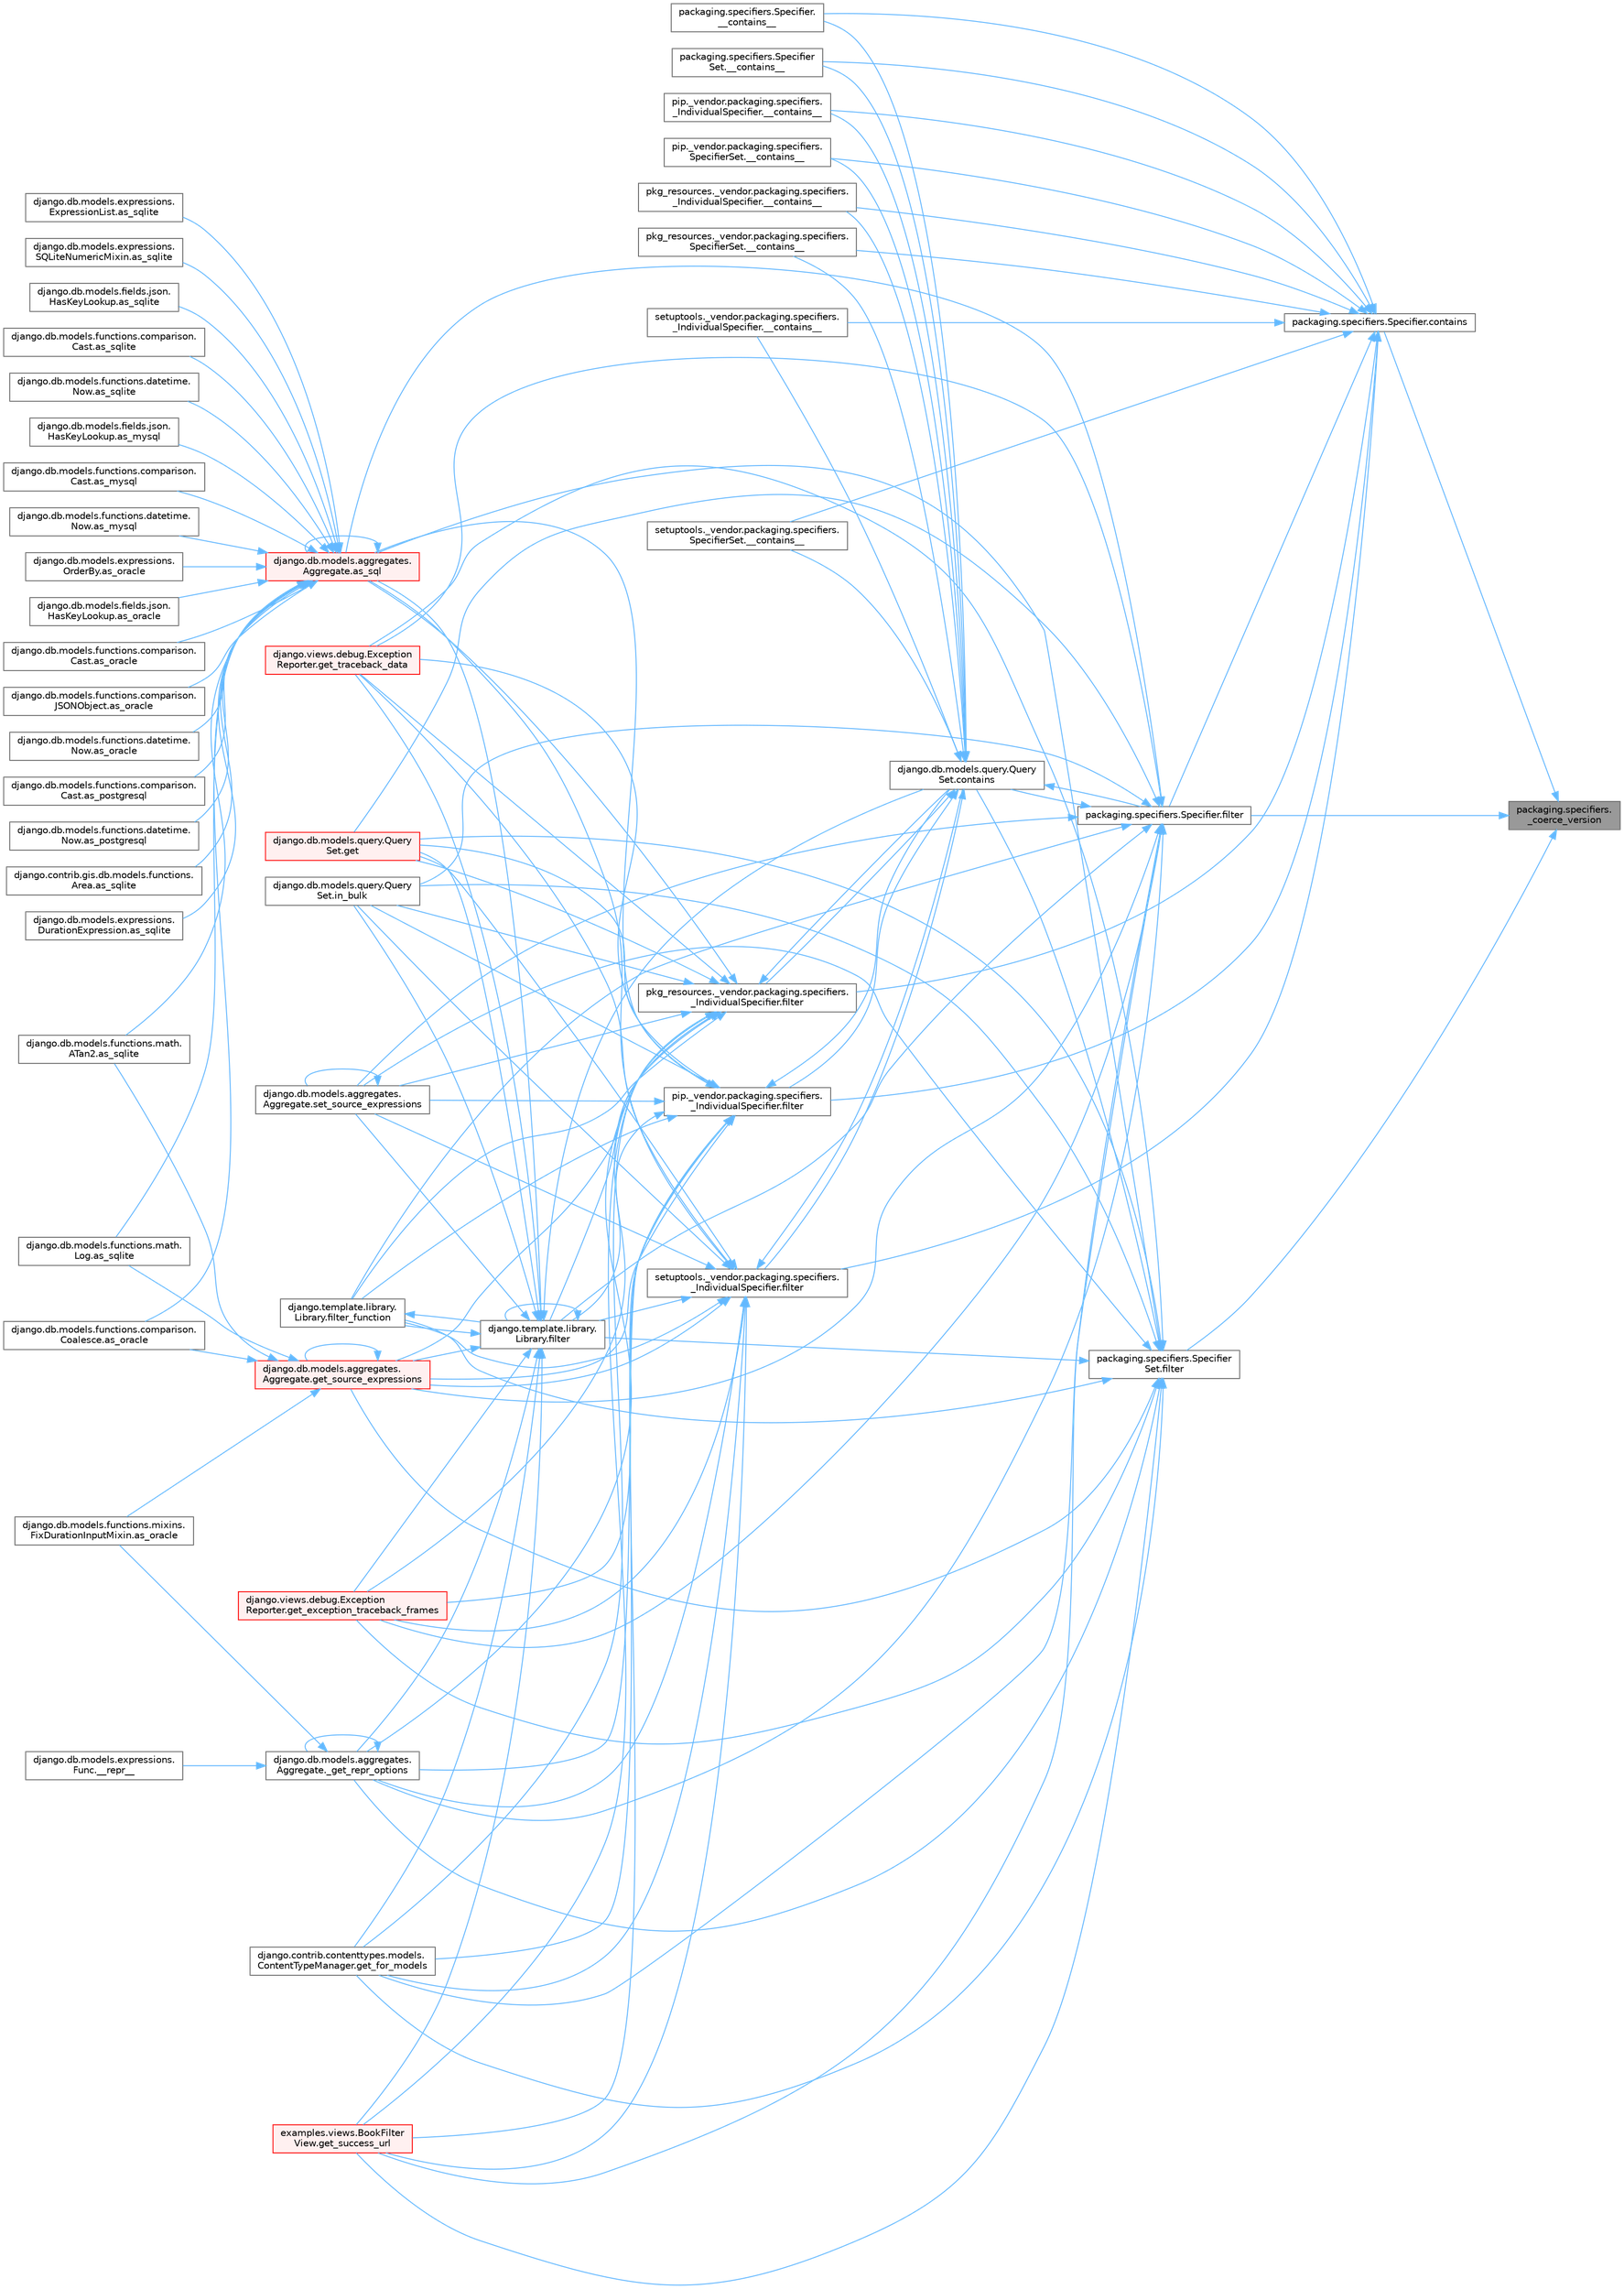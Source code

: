 digraph "packaging.specifiers._coerce_version"
{
 // LATEX_PDF_SIZE
  bgcolor="transparent";
  edge [fontname=Helvetica,fontsize=10,labelfontname=Helvetica,labelfontsize=10];
  node [fontname=Helvetica,fontsize=10,shape=box,height=0.2,width=0.4];
  rankdir="RL";
  Node1 [id="Node000001",label="packaging.specifiers.\l_coerce_version",height=0.2,width=0.4,color="gray40", fillcolor="grey60", style="filled", fontcolor="black",tooltip=" "];
  Node1 -> Node2 [id="edge1_Node000001_Node000002",dir="back",color="steelblue1",style="solid",tooltip=" "];
  Node2 [id="Node000002",label="packaging.specifiers.Specifier.contains",height=0.2,width=0.4,color="grey40", fillcolor="white", style="filled",URL="$classpackaging_1_1specifiers_1_1_specifier.html#a782f94ca4b4d15bd461fd4c7a1c64ea1",tooltip=" "];
  Node2 -> Node3 [id="edge2_Node000002_Node000003",dir="back",color="steelblue1",style="solid",tooltip=" "];
  Node3 [id="Node000003",label="packaging.specifiers.Specifier.\l__contains__",height=0.2,width=0.4,color="grey40", fillcolor="white", style="filled",URL="$classpackaging_1_1specifiers_1_1_specifier.html#adc6d0f14bb1eff89499eea42047f3ba1",tooltip=" "];
  Node2 -> Node4 [id="edge3_Node000002_Node000004",dir="back",color="steelblue1",style="solid",tooltip=" "];
  Node4 [id="Node000004",label="packaging.specifiers.Specifier\lSet.__contains__",height=0.2,width=0.4,color="grey40", fillcolor="white", style="filled",URL="$classpackaging_1_1specifiers_1_1_specifier_set.html#afe431232e3df02a4ebec8ed882319eb4",tooltip=" "];
  Node2 -> Node5 [id="edge4_Node000002_Node000005",dir="back",color="steelblue1",style="solid",tooltip=" "];
  Node5 [id="Node000005",label="pip._vendor.packaging.specifiers.\l_IndividualSpecifier.__contains__",height=0.2,width=0.4,color="grey40", fillcolor="white", style="filled",URL="$classpip_1_1__vendor_1_1packaging_1_1specifiers_1_1___individual_specifier.html#a838b430af2f5ab5d2241a7c0bdd0e99e",tooltip=" "];
  Node2 -> Node6 [id="edge5_Node000002_Node000006",dir="back",color="steelblue1",style="solid",tooltip=" "];
  Node6 [id="Node000006",label="pip._vendor.packaging.specifiers.\lSpecifierSet.__contains__",height=0.2,width=0.4,color="grey40", fillcolor="white", style="filled",URL="$classpip_1_1__vendor_1_1packaging_1_1specifiers_1_1_specifier_set.html#a6129bfedcd20834661d4883f7fbaed86",tooltip=" "];
  Node2 -> Node7 [id="edge6_Node000002_Node000007",dir="back",color="steelblue1",style="solid",tooltip=" "];
  Node7 [id="Node000007",label="pkg_resources._vendor.packaging.specifiers.\l_IndividualSpecifier.__contains__",height=0.2,width=0.4,color="grey40", fillcolor="white", style="filled",URL="$classpkg__resources_1_1__vendor_1_1packaging_1_1specifiers_1_1___individual_specifier.html#a2370a23a1faa6987b992d9e69069aa6b",tooltip=" "];
  Node2 -> Node8 [id="edge7_Node000002_Node000008",dir="back",color="steelblue1",style="solid",tooltip=" "];
  Node8 [id="Node000008",label="pkg_resources._vendor.packaging.specifiers.\lSpecifierSet.__contains__",height=0.2,width=0.4,color="grey40", fillcolor="white", style="filled",URL="$classpkg__resources_1_1__vendor_1_1packaging_1_1specifiers_1_1_specifier_set.html#aad5022ca5dea895ec350e338ba308529",tooltip=" "];
  Node2 -> Node9 [id="edge8_Node000002_Node000009",dir="back",color="steelblue1",style="solid",tooltip=" "];
  Node9 [id="Node000009",label="setuptools._vendor.packaging.specifiers.\l_IndividualSpecifier.__contains__",height=0.2,width=0.4,color="grey40", fillcolor="white", style="filled",URL="$classsetuptools_1_1__vendor_1_1packaging_1_1specifiers_1_1___individual_specifier.html#aff90cdb7b48e1e261461d10f6bbe8c5e",tooltip=" "];
  Node2 -> Node10 [id="edge9_Node000002_Node000010",dir="back",color="steelblue1",style="solid",tooltip=" "];
  Node10 [id="Node000010",label="setuptools._vendor.packaging.specifiers.\lSpecifierSet.__contains__",height=0.2,width=0.4,color="grey40", fillcolor="white", style="filled",URL="$classsetuptools_1_1__vendor_1_1packaging_1_1specifiers_1_1_specifier_set.html#a44a6f0f6a924c5c4fb150fff13c089c6",tooltip=" "];
  Node2 -> Node11 [id="edge10_Node000002_Node000011",dir="back",color="steelblue1",style="solid",tooltip=" "];
  Node11 [id="Node000011",label="packaging.specifiers.Specifier.filter",height=0.2,width=0.4,color="grey40", fillcolor="white", style="filled",URL="$classpackaging_1_1specifiers_1_1_specifier.html#a22d9e14c5343d89e742b098b6d7997f7",tooltip=" "];
  Node11 -> Node12 [id="edge11_Node000011_Node000012",dir="back",color="steelblue1",style="solid",tooltip=" "];
  Node12 [id="Node000012",label="django.db.models.aggregates.\lAggregate._get_repr_options",height=0.2,width=0.4,color="grey40", fillcolor="white", style="filled",URL="$classdjango_1_1db_1_1models_1_1aggregates_1_1_aggregate.html#a9256cb09b47d2922447ef2d7e78a9cc7",tooltip=" "];
  Node12 -> Node13 [id="edge12_Node000012_Node000013",dir="back",color="steelblue1",style="solid",tooltip=" "];
  Node13 [id="Node000013",label="django.db.models.expressions.\lFunc.__repr__",height=0.2,width=0.4,color="grey40", fillcolor="white", style="filled",URL="$classdjango_1_1db_1_1models_1_1expressions_1_1_func.html#ad1ef3800339ee0fc7cb10de00f83dc79",tooltip=" "];
  Node12 -> Node12 [id="edge13_Node000012_Node000012",dir="back",color="steelblue1",style="solid",tooltip=" "];
  Node12 -> Node14 [id="edge14_Node000012_Node000014",dir="back",color="steelblue1",style="solid",tooltip=" "];
  Node14 [id="Node000014",label="django.db.models.functions.mixins.\lFixDurationInputMixin.as_oracle",height=0.2,width=0.4,color="grey40", fillcolor="white", style="filled",URL="$classdjango_1_1db_1_1models_1_1functions_1_1mixins_1_1_fix_duration_input_mixin.html#a2e5d6957724a89d03541cc897b6e6e53",tooltip=" "];
  Node11 -> Node15 [id="edge15_Node000011_Node000015",dir="back",color="steelblue1",style="solid",tooltip=" "];
  Node15 [id="Node000015",label="django.db.models.aggregates.\lAggregate.as_sql",height=0.2,width=0.4,color="red", fillcolor="#FFF0F0", style="filled",URL="$classdjango_1_1db_1_1models_1_1aggregates_1_1_aggregate.html#aeb213202f480fabf5956d513efab08d6",tooltip=" "];
  Node15 -> Node16 [id="edge16_Node000015_Node000016",dir="back",color="steelblue1",style="solid",tooltip=" "];
  Node16 [id="Node000016",label="django.db.models.fields.json.\lHasKeyLookup.as_mysql",height=0.2,width=0.4,color="grey40", fillcolor="white", style="filled",URL="$classdjango_1_1db_1_1models_1_1fields_1_1json_1_1_has_key_lookup.html#a10f67427287f2c0ea32513ca6f481e96",tooltip=" "];
  Node15 -> Node17 [id="edge17_Node000015_Node000017",dir="back",color="steelblue1",style="solid",tooltip=" "];
  Node17 [id="Node000017",label="django.db.models.functions.comparison.\lCast.as_mysql",height=0.2,width=0.4,color="grey40", fillcolor="white", style="filled",URL="$classdjango_1_1db_1_1models_1_1functions_1_1comparison_1_1_cast.html#a447737891e955909c6a381529a67a84e",tooltip=" "];
  Node15 -> Node18 [id="edge18_Node000015_Node000018",dir="back",color="steelblue1",style="solid",tooltip=" "];
  Node18 [id="Node000018",label="django.db.models.functions.datetime.\lNow.as_mysql",height=0.2,width=0.4,color="grey40", fillcolor="white", style="filled",URL="$classdjango_1_1db_1_1models_1_1functions_1_1datetime_1_1_now.html#a070a9334fb198086c0c4e96e9725d92b",tooltip=" "];
  Node15 -> Node19 [id="edge19_Node000015_Node000019",dir="back",color="steelblue1",style="solid",tooltip=" "];
  Node19 [id="Node000019",label="django.db.models.expressions.\lOrderBy.as_oracle",height=0.2,width=0.4,color="grey40", fillcolor="white", style="filled",URL="$classdjango_1_1db_1_1models_1_1expressions_1_1_order_by.html#af9b6ede9b0df85d6bcf54f983b3a8f6a",tooltip=" "];
  Node15 -> Node20 [id="edge20_Node000015_Node000020",dir="back",color="steelblue1",style="solid",tooltip=" "];
  Node20 [id="Node000020",label="django.db.models.fields.json.\lHasKeyLookup.as_oracle",height=0.2,width=0.4,color="grey40", fillcolor="white", style="filled",URL="$classdjango_1_1db_1_1models_1_1fields_1_1json_1_1_has_key_lookup.html#afbb88aa4fb23b3ec3acdc695c2f52398",tooltip=" "];
  Node15 -> Node21 [id="edge21_Node000015_Node000021",dir="back",color="steelblue1",style="solid",tooltip=" "];
  Node21 [id="Node000021",label="django.db.models.functions.comparison.\lCast.as_oracle",height=0.2,width=0.4,color="grey40", fillcolor="white", style="filled",URL="$classdjango_1_1db_1_1models_1_1functions_1_1comparison_1_1_cast.html#ad466cd7ca85dc257d9e2718f41a263ec",tooltip=" "];
  Node15 -> Node22 [id="edge22_Node000015_Node000022",dir="back",color="steelblue1",style="solid",tooltip=" "];
  Node22 [id="Node000022",label="django.db.models.functions.comparison.\lCoalesce.as_oracle",height=0.2,width=0.4,color="grey40", fillcolor="white", style="filled",URL="$classdjango_1_1db_1_1models_1_1functions_1_1comparison_1_1_coalesce.html#a1bbeea180ef3ef4d8ba5d51d33d6ef85",tooltip=" "];
  Node15 -> Node23 [id="edge23_Node000015_Node000023",dir="back",color="steelblue1",style="solid",tooltip=" "];
  Node23 [id="Node000023",label="django.db.models.functions.comparison.\lJSONObject.as_oracle",height=0.2,width=0.4,color="grey40", fillcolor="white", style="filled",URL="$classdjango_1_1db_1_1models_1_1functions_1_1comparison_1_1_j_s_o_n_object.html#a4b4fa1161d27b0a9bbbdd0370e9af364",tooltip=" "];
  Node15 -> Node24 [id="edge24_Node000015_Node000024",dir="back",color="steelblue1",style="solid",tooltip=" "];
  Node24 [id="Node000024",label="django.db.models.functions.datetime.\lNow.as_oracle",height=0.2,width=0.4,color="grey40", fillcolor="white", style="filled",URL="$classdjango_1_1db_1_1models_1_1functions_1_1datetime_1_1_now.html#ad5e1ae918a5c4d39f675f98280440538",tooltip=" "];
  Node15 -> Node25 [id="edge25_Node000015_Node000025",dir="back",color="steelblue1",style="solid",tooltip=" "];
  Node25 [id="Node000025",label="django.db.models.functions.comparison.\lCast.as_postgresql",height=0.2,width=0.4,color="grey40", fillcolor="white", style="filled",URL="$classdjango_1_1db_1_1models_1_1functions_1_1comparison_1_1_cast.html#ae51aa6aa6fe8ca7064d8bca2f8e05188",tooltip=" "];
  Node15 -> Node26 [id="edge26_Node000015_Node000026",dir="back",color="steelblue1",style="solid",tooltip=" "];
  Node26 [id="Node000026",label="django.db.models.functions.datetime.\lNow.as_postgresql",height=0.2,width=0.4,color="grey40", fillcolor="white", style="filled",URL="$classdjango_1_1db_1_1models_1_1functions_1_1datetime_1_1_now.html#af1402a88867fc6d69f3f56f655f37fca",tooltip=" "];
  Node15 -> Node15 [id="edge27_Node000015_Node000015",dir="back",color="steelblue1",style="solid",tooltip=" "];
  Node15 -> Node27 [id="edge28_Node000015_Node000027",dir="back",color="steelblue1",style="solid",tooltip=" "];
  Node27 [id="Node000027",label="django.contrib.gis.db.models.functions.\lArea.as_sqlite",height=0.2,width=0.4,color="grey40", fillcolor="white", style="filled",URL="$classdjango_1_1contrib_1_1gis_1_1db_1_1models_1_1functions_1_1_area.html#ab8bfa3d35d4368e04318069dd28bd2ca",tooltip=" "];
  Node15 -> Node28 [id="edge29_Node000015_Node000028",dir="back",color="steelblue1",style="solid",tooltip=" "];
  Node28 [id="Node000028",label="django.db.models.expressions.\lDurationExpression.as_sqlite",height=0.2,width=0.4,color="grey40", fillcolor="white", style="filled",URL="$classdjango_1_1db_1_1models_1_1expressions_1_1_duration_expression.html#a5f33f70ca03904ce9b2e9824652e9fff",tooltip=" "];
  Node15 -> Node29 [id="edge30_Node000015_Node000029",dir="back",color="steelblue1",style="solid",tooltip=" "];
  Node29 [id="Node000029",label="django.db.models.expressions.\lExpressionList.as_sqlite",height=0.2,width=0.4,color="grey40", fillcolor="white", style="filled",URL="$classdjango_1_1db_1_1models_1_1expressions_1_1_expression_list.html#ae577275a98dec786535830e8d24aa13e",tooltip=" "];
  Node15 -> Node30 [id="edge31_Node000015_Node000030",dir="back",color="steelblue1",style="solid",tooltip=" "];
  Node30 [id="Node000030",label="django.db.models.expressions.\lSQLiteNumericMixin.as_sqlite",height=0.2,width=0.4,color="grey40", fillcolor="white", style="filled",URL="$classdjango_1_1db_1_1models_1_1expressions_1_1_s_q_lite_numeric_mixin.html#a7c649b97074b00e095c4ee2b3bc62482",tooltip=" "];
  Node15 -> Node31 [id="edge32_Node000015_Node000031",dir="back",color="steelblue1",style="solid",tooltip=" "];
  Node31 [id="Node000031",label="django.db.models.fields.json.\lHasKeyLookup.as_sqlite",height=0.2,width=0.4,color="grey40", fillcolor="white", style="filled",URL="$classdjango_1_1db_1_1models_1_1fields_1_1json_1_1_has_key_lookup.html#aaa01efd0fa197e203c40f6f05b000141",tooltip=" "];
  Node15 -> Node32 [id="edge33_Node000015_Node000032",dir="back",color="steelblue1",style="solid",tooltip=" "];
  Node32 [id="Node000032",label="django.db.models.functions.comparison.\lCast.as_sqlite",height=0.2,width=0.4,color="grey40", fillcolor="white", style="filled",URL="$classdjango_1_1db_1_1models_1_1functions_1_1comparison_1_1_cast.html#a1943b51797a168ff6a3ad37005086d8c",tooltip=" "];
  Node15 -> Node33 [id="edge34_Node000015_Node000033",dir="back",color="steelblue1",style="solid",tooltip=" "];
  Node33 [id="Node000033",label="django.db.models.functions.datetime.\lNow.as_sqlite",height=0.2,width=0.4,color="grey40", fillcolor="white", style="filled",URL="$classdjango_1_1db_1_1models_1_1functions_1_1datetime_1_1_now.html#a5525700866738572645141dd6f2ef41c",tooltip=" "];
  Node15 -> Node34 [id="edge35_Node000015_Node000034",dir="back",color="steelblue1",style="solid",tooltip=" "];
  Node34 [id="Node000034",label="django.db.models.functions.math.\lATan2.as_sqlite",height=0.2,width=0.4,color="grey40", fillcolor="white", style="filled",URL="$classdjango_1_1db_1_1models_1_1functions_1_1math_1_1_a_tan2.html#ac343d11000341dfc431de19f416ea4b6",tooltip=" "];
  Node15 -> Node35 [id="edge36_Node000015_Node000035",dir="back",color="steelblue1",style="solid",tooltip=" "];
  Node35 [id="Node000035",label="django.db.models.functions.math.\lLog.as_sqlite",height=0.2,width=0.4,color="grey40", fillcolor="white", style="filled",URL="$classdjango_1_1db_1_1models_1_1functions_1_1math_1_1_log.html#afcc146563033738d87dd1dc17d005111",tooltip=" "];
  Node11 -> Node44 [id="edge37_Node000011_Node000044",dir="back",color="steelblue1",style="solid",tooltip=" "];
  Node44 [id="Node000044",label="django.db.models.query.Query\lSet.contains",height=0.2,width=0.4,color="grey40", fillcolor="white", style="filled",URL="$classdjango_1_1db_1_1models_1_1query_1_1_query_set.html#a242e569a4bce6723adc3e71fdc69b70f",tooltip=" "];
  Node44 -> Node3 [id="edge38_Node000044_Node000003",dir="back",color="steelblue1",style="solid",tooltip=" "];
  Node44 -> Node4 [id="edge39_Node000044_Node000004",dir="back",color="steelblue1",style="solid",tooltip=" "];
  Node44 -> Node5 [id="edge40_Node000044_Node000005",dir="back",color="steelblue1",style="solid",tooltip=" "];
  Node44 -> Node6 [id="edge41_Node000044_Node000006",dir="back",color="steelblue1",style="solid",tooltip=" "];
  Node44 -> Node7 [id="edge42_Node000044_Node000007",dir="back",color="steelblue1",style="solid",tooltip=" "];
  Node44 -> Node8 [id="edge43_Node000044_Node000008",dir="back",color="steelblue1",style="solid",tooltip=" "];
  Node44 -> Node9 [id="edge44_Node000044_Node000009",dir="back",color="steelblue1",style="solid",tooltip=" "];
  Node44 -> Node10 [id="edge45_Node000044_Node000010",dir="back",color="steelblue1",style="solid",tooltip=" "];
  Node44 -> Node11 [id="edge46_Node000044_Node000011",dir="back",color="steelblue1",style="solid",tooltip=" "];
  Node44 -> Node45 [id="edge47_Node000044_Node000045",dir="back",color="steelblue1",style="solid",tooltip=" "];
  Node45 [id="Node000045",label="pip._vendor.packaging.specifiers.\l_IndividualSpecifier.filter",height=0.2,width=0.4,color="grey40", fillcolor="white", style="filled",URL="$classpip_1_1__vendor_1_1packaging_1_1specifiers_1_1___individual_specifier.html#a6203976cfa5ddd6a1f47f8dfe0669fd7",tooltip=" "];
  Node45 -> Node12 [id="edge48_Node000045_Node000012",dir="back",color="steelblue1",style="solid",tooltip=" "];
  Node45 -> Node15 [id="edge49_Node000045_Node000015",dir="back",color="steelblue1",style="solid",tooltip=" "];
  Node45 -> Node44 [id="edge50_Node000045_Node000044",dir="back",color="steelblue1",style="solid",tooltip=" "];
  Node45 -> Node46 [id="edge51_Node000045_Node000046",dir="back",color="steelblue1",style="solid",tooltip=" "];
  Node46 [id="Node000046",label="django.template.library.\lLibrary.filter",height=0.2,width=0.4,color="grey40", fillcolor="white", style="filled",URL="$classdjango_1_1template_1_1library_1_1_library.html#ac67bb1211ffc0354d5bf33029a58aa43",tooltip=" "];
  Node46 -> Node12 [id="edge52_Node000046_Node000012",dir="back",color="steelblue1",style="solid",tooltip=" "];
  Node46 -> Node15 [id="edge53_Node000046_Node000015",dir="back",color="steelblue1",style="solid",tooltip=" "];
  Node46 -> Node44 [id="edge54_Node000046_Node000044",dir="back",color="steelblue1",style="solid",tooltip=" "];
  Node46 -> Node46 [id="edge55_Node000046_Node000046",dir="back",color="steelblue1",style="solid",tooltip=" "];
  Node46 -> Node47 [id="edge56_Node000046_Node000047",dir="back",color="steelblue1",style="solid",tooltip=" "];
  Node47 [id="Node000047",label="django.template.library.\lLibrary.filter_function",height=0.2,width=0.4,color="grey40", fillcolor="white", style="filled",URL="$classdjango_1_1template_1_1library_1_1_library.html#ac31ca4b9799430f0623aea9d177a04dc",tooltip=" "];
  Node47 -> Node46 [id="edge57_Node000047_Node000046",dir="back",color="steelblue1",style="solid",tooltip=" "];
  Node46 -> Node48 [id="edge58_Node000046_Node000048",dir="back",color="steelblue1",style="solid",tooltip=" "];
  Node48 [id="Node000048",label="django.db.models.query.Query\lSet.get",height=0.2,width=0.4,color="red", fillcolor="#FFF0F0", style="filled",URL="$classdjango_1_1db_1_1models_1_1query_1_1_query_set.html#afe9afa909843984d4fa4c2555f0f1310",tooltip=" "];
  Node46 -> Node2611 [id="edge59_Node000046_Node002611",dir="back",color="steelblue1",style="solid",tooltip=" "];
  Node2611 [id="Node002611",label="django.views.debug.Exception\lReporter.get_exception_traceback_frames",height=0.2,width=0.4,color="red", fillcolor="#FFF0F0", style="filled",URL="$classdjango_1_1views_1_1debug_1_1_exception_reporter.html#a326b08b3941038a5504f8e0a846bae68",tooltip=" "];
  Node46 -> Node695 [id="edge60_Node000046_Node000695",dir="back",color="steelblue1",style="solid",tooltip=" "];
  Node695 [id="Node000695",label="django.contrib.contenttypes.models.\lContentTypeManager.get_for_models",height=0.2,width=0.4,color="grey40", fillcolor="white", style="filled",URL="$classdjango_1_1contrib_1_1contenttypes_1_1models_1_1_content_type_manager.html#a541a2e215680799739b6f8c1b19ddda4",tooltip=" "];
  Node46 -> Node2613 [id="edge61_Node000046_Node002613",dir="back",color="steelblue1",style="solid",tooltip=" "];
  Node2613 [id="Node002613",label="django.db.models.aggregates.\lAggregate.get_source_expressions",height=0.2,width=0.4,color="red", fillcolor="#FFF0F0", style="filled",URL="$classdjango_1_1db_1_1models_1_1aggregates_1_1_aggregate.html#a4a47839518c013f780a931e4bcf2d4f1",tooltip=" "];
  Node2613 -> Node22 [id="edge62_Node002613_Node000022",dir="back",color="steelblue1",style="solid",tooltip=" "];
  Node2613 -> Node14 [id="edge63_Node002613_Node000014",dir="back",color="steelblue1",style="solid",tooltip=" "];
  Node2613 -> Node34 [id="edge64_Node002613_Node000034",dir="back",color="steelblue1",style="solid",tooltip=" "];
  Node2613 -> Node35 [id="edge65_Node002613_Node000035",dir="back",color="steelblue1",style="solid",tooltip=" "];
  Node2613 -> Node2613 [id="edge66_Node002613_Node002613",dir="back",color="steelblue1",style="solid",tooltip=" "];
  Node46 -> Node2615 [id="edge67_Node000046_Node002615",dir="back",color="steelblue1",style="solid",tooltip=" "];
  Node2615 [id="Node002615",label="examples.views.BookFilter\lView.get_success_url",height=0.2,width=0.4,color="red", fillcolor="#FFF0F0", style="filled",URL="$classexamples_1_1views_1_1_book_filter_view.html#aa2850ac24b9acf2933ac3db160ee5a56",tooltip=" "];
  Node46 -> Node159 [id="edge68_Node000046_Node000159",dir="back",color="steelblue1",style="solid",tooltip=" "];
  Node159 [id="Node000159",label="django.views.debug.Exception\lReporter.get_traceback_data",height=0.2,width=0.4,color="red", fillcolor="#FFF0F0", style="filled",URL="$classdjango_1_1views_1_1debug_1_1_exception_reporter.html#ada9d00ba4c901b186db405e92ebbc211",tooltip=" "];
  Node46 -> Node2616 [id="edge69_Node000046_Node002616",dir="back",color="steelblue1",style="solid",tooltip=" "];
  Node2616 [id="Node002616",label="django.db.models.query.Query\lSet.in_bulk",height=0.2,width=0.4,color="grey40", fillcolor="white", style="filled",URL="$classdjango_1_1db_1_1models_1_1query_1_1_query_set.html#a5958a37586e4e5a39b6b2f8e3fa65d86",tooltip=" "];
  Node46 -> Node2617 [id="edge70_Node000046_Node002617",dir="back",color="steelblue1",style="solid",tooltip=" "];
  Node2617 [id="Node002617",label="django.db.models.aggregates.\lAggregate.set_source_expressions",height=0.2,width=0.4,color="grey40", fillcolor="white", style="filled",URL="$classdjango_1_1db_1_1models_1_1aggregates_1_1_aggregate.html#ae123c87f582b2a3de60590013454b69f",tooltip=" "];
  Node2617 -> Node2617 [id="edge71_Node002617_Node002617",dir="back",color="steelblue1",style="solid",tooltip=" "];
  Node45 -> Node47 [id="edge72_Node000045_Node000047",dir="back",color="steelblue1",style="solid",tooltip=" "];
  Node45 -> Node48 [id="edge73_Node000045_Node000048",dir="back",color="steelblue1",style="solid",tooltip=" "];
  Node45 -> Node2611 [id="edge74_Node000045_Node002611",dir="back",color="steelblue1",style="solid",tooltip=" "];
  Node45 -> Node695 [id="edge75_Node000045_Node000695",dir="back",color="steelblue1",style="solid",tooltip=" "];
  Node45 -> Node2613 [id="edge76_Node000045_Node002613",dir="back",color="steelblue1",style="solid",tooltip=" "];
  Node45 -> Node2615 [id="edge77_Node000045_Node002615",dir="back",color="steelblue1",style="solid",tooltip=" "];
  Node45 -> Node159 [id="edge78_Node000045_Node000159",dir="back",color="steelblue1",style="solid",tooltip=" "];
  Node45 -> Node2616 [id="edge79_Node000045_Node002616",dir="back",color="steelblue1",style="solid",tooltip=" "];
  Node45 -> Node2617 [id="edge80_Node000045_Node002617",dir="back",color="steelblue1",style="solid",tooltip=" "];
  Node44 -> Node3178 [id="edge81_Node000044_Node003178",dir="back",color="steelblue1",style="solid",tooltip=" "];
  Node3178 [id="Node003178",label="pkg_resources._vendor.packaging.specifiers.\l_IndividualSpecifier.filter",height=0.2,width=0.4,color="grey40", fillcolor="white", style="filled",URL="$classpkg__resources_1_1__vendor_1_1packaging_1_1specifiers_1_1___individual_specifier.html#ad284c0e05b23f4b6838266492c00fc3e",tooltip=" "];
  Node3178 -> Node12 [id="edge82_Node003178_Node000012",dir="back",color="steelblue1",style="solid",tooltip=" "];
  Node3178 -> Node15 [id="edge83_Node003178_Node000015",dir="back",color="steelblue1",style="solid",tooltip=" "];
  Node3178 -> Node44 [id="edge84_Node003178_Node000044",dir="back",color="steelblue1",style="solid",tooltip=" "];
  Node3178 -> Node46 [id="edge85_Node003178_Node000046",dir="back",color="steelblue1",style="solid",tooltip=" "];
  Node3178 -> Node47 [id="edge86_Node003178_Node000047",dir="back",color="steelblue1",style="solid",tooltip=" "];
  Node3178 -> Node48 [id="edge87_Node003178_Node000048",dir="back",color="steelblue1",style="solid",tooltip=" "];
  Node3178 -> Node2611 [id="edge88_Node003178_Node002611",dir="back",color="steelblue1",style="solid",tooltip=" "];
  Node3178 -> Node695 [id="edge89_Node003178_Node000695",dir="back",color="steelblue1",style="solid",tooltip=" "];
  Node3178 -> Node2613 [id="edge90_Node003178_Node002613",dir="back",color="steelblue1",style="solid",tooltip=" "];
  Node3178 -> Node2615 [id="edge91_Node003178_Node002615",dir="back",color="steelblue1",style="solid",tooltip=" "];
  Node3178 -> Node159 [id="edge92_Node003178_Node000159",dir="back",color="steelblue1",style="solid",tooltip=" "];
  Node3178 -> Node2616 [id="edge93_Node003178_Node002616",dir="back",color="steelblue1",style="solid",tooltip=" "];
  Node3178 -> Node2617 [id="edge94_Node003178_Node002617",dir="back",color="steelblue1",style="solid",tooltip=" "];
  Node44 -> Node3179 [id="edge95_Node000044_Node003179",dir="back",color="steelblue1",style="solid",tooltip=" "];
  Node3179 [id="Node003179",label="setuptools._vendor.packaging.specifiers.\l_IndividualSpecifier.filter",height=0.2,width=0.4,color="grey40", fillcolor="white", style="filled",URL="$classsetuptools_1_1__vendor_1_1packaging_1_1specifiers_1_1___individual_specifier.html#a7f35b396bffe2a5276887eda17fd660b",tooltip=" "];
  Node3179 -> Node12 [id="edge96_Node003179_Node000012",dir="back",color="steelblue1",style="solid",tooltip=" "];
  Node3179 -> Node15 [id="edge97_Node003179_Node000015",dir="back",color="steelblue1",style="solid",tooltip=" "];
  Node3179 -> Node44 [id="edge98_Node003179_Node000044",dir="back",color="steelblue1",style="solid",tooltip=" "];
  Node3179 -> Node46 [id="edge99_Node003179_Node000046",dir="back",color="steelblue1",style="solid",tooltip=" "];
  Node3179 -> Node47 [id="edge100_Node003179_Node000047",dir="back",color="steelblue1",style="solid",tooltip=" "];
  Node3179 -> Node48 [id="edge101_Node003179_Node000048",dir="back",color="steelblue1",style="solid",tooltip=" "];
  Node3179 -> Node2611 [id="edge102_Node003179_Node002611",dir="back",color="steelblue1",style="solid",tooltip=" "];
  Node3179 -> Node695 [id="edge103_Node003179_Node000695",dir="back",color="steelblue1",style="solid",tooltip=" "];
  Node3179 -> Node2613 [id="edge104_Node003179_Node002613",dir="back",color="steelblue1",style="solid",tooltip=" "];
  Node3179 -> Node2615 [id="edge105_Node003179_Node002615",dir="back",color="steelblue1",style="solid",tooltip=" "];
  Node3179 -> Node159 [id="edge106_Node003179_Node000159",dir="back",color="steelblue1",style="solid",tooltip=" "];
  Node3179 -> Node2616 [id="edge107_Node003179_Node002616",dir="back",color="steelblue1",style="solid",tooltip=" "];
  Node3179 -> Node2617 [id="edge108_Node003179_Node002617",dir="back",color="steelblue1",style="solid",tooltip=" "];
  Node11 -> Node46 [id="edge109_Node000011_Node000046",dir="back",color="steelblue1",style="solid",tooltip=" "];
  Node11 -> Node47 [id="edge110_Node000011_Node000047",dir="back",color="steelblue1",style="solid",tooltip=" "];
  Node11 -> Node48 [id="edge111_Node000011_Node000048",dir="back",color="steelblue1",style="solid",tooltip=" "];
  Node11 -> Node2611 [id="edge112_Node000011_Node002611",dir="back",color="steelblue1",style="solid",tooltip=" "];
  Node11 -> Node695 [id="edge113_Node000011_Node000695",dir="back",color="steelblue1",style="solid",tooltip=" "];
  Node11 -> Node2613 [id="edge114_Node000011_Node002613",dir="back",color="steelblue1",style="solid",tooltip=" "];
  Node11 -> Node2615 [id="edge115_Node000011_Node002615",dir="back",color="steelblue1",style="solid",tooltip=" "];
  Node11 -> Node159 [id="edge116_Node000011_Node000159",dir="back",color="steelblue1",style="solid",tooltip=" "];
  Node11 -> Node2616 [id="edge117_Node000011_Node002616",dir="back",color="steelblue1",style="solid",tooltip=" "];
  Node11 -> Node2617 [id="edge118_Node000011_Node002617",dir="back",color="steelblue1",style="solid",tooltip=" "];
  Node2 -> Node45 [id="edge119_Node000002_Node000045",dir="back",color="steelblue1",style="solid",tooltip=" "];
  Node2 -> Node3178 [id="edge120_Node000002_Node003178",dir="back",color="steelblue1",style="solid",tooltip=" "];
  Node2 -> Node3179 [id="edge121_Node000002_Node003179",dir="back",color="steelblue1",style="solid",tooltip=" "];
  Node1 -> Node11 [id="edge122_Node000001_Node000011",dir="back",color="steelblue1",style="solid",tooltip=" "];
  Node1 -> Node3180 [id="edge123_Node000001_Node003180",dir="back",color="steelblue1",style="solid",tooltip=" "];
  Node3180 [id="Node003180",label="packaging.specifiers.Specifier\lSet.filter",height=0.2,width=0.4,color="grey40", fillcolor="white", style="filled",URL="$classpackaging_1_1specifiers_1_1_specifier_set.html#a65b70b2cc0c5bad34b31461955a36d87",tooltip=" "];
  Node3180 -> Node12 [id="edge124_Node003180_Node000012",dir="back",color="steelblue1",style="solid",tooltip=" "];
  Node3180 -> Node15 [id="edge125_Node003180_Node000015",dir="back",color="steelblue1",style="solid",tooltip=" "];
  Node3180 -> Node44 [id="edge126_Node003180_Node000044",dir="back",color="steelblue1",style="solid",tooltip=" "];
  Node3180 -> Node46 [id="edge127_Node003180_Node000046",dir="back",color="steelblue1",style="solid",tooltip=" "];
  Node3180 -> Node47 [id="edge128_Node003180_Node000047",dir="back",color="steelblue1",style="solid",tooltip=" "];
  Node3180 -> Node48 [id="edge129_Node003180_Node000048",dir="back",color="steelblue1",style="solid",tooltip=" "];
  Node3180 -> Node2611 [id="edge130_Node003180_Node002611",dir="back",color="steelblue1",style="solid",tooltip=" "];
  Node3180 -> Node695 [id="edge131_Node003180_Node000695",dir="back",color="steelblue1",style="solid",tooltip=" "];
  Node3180 -> Node2613 [id="edge132_Node003180_Node002613",dir="back",color="steelblue1",style="solid",tooltip=" "];
  Node3180 -> Node2615 [id="edge133_Node003180_Node002615",dir="back",color="steelblue1",style="solid",tooltip=" "];
  Node3180 -> Node159 [id="edge134_Node003180_Node000159",dir="back",color="steelblue1",style="solid",tooltip=" "];
  Node3180 -> Node2616 [id="edge135_Node003180_Node002616",dir="back",color="steelblue1",style="solid",tooltip=" "];
  Node3180 -> Node2617 [id="edge136_Node003180_Node002617",dir="back",color="steelblue1",style="solid",tooltip=" "];
}
